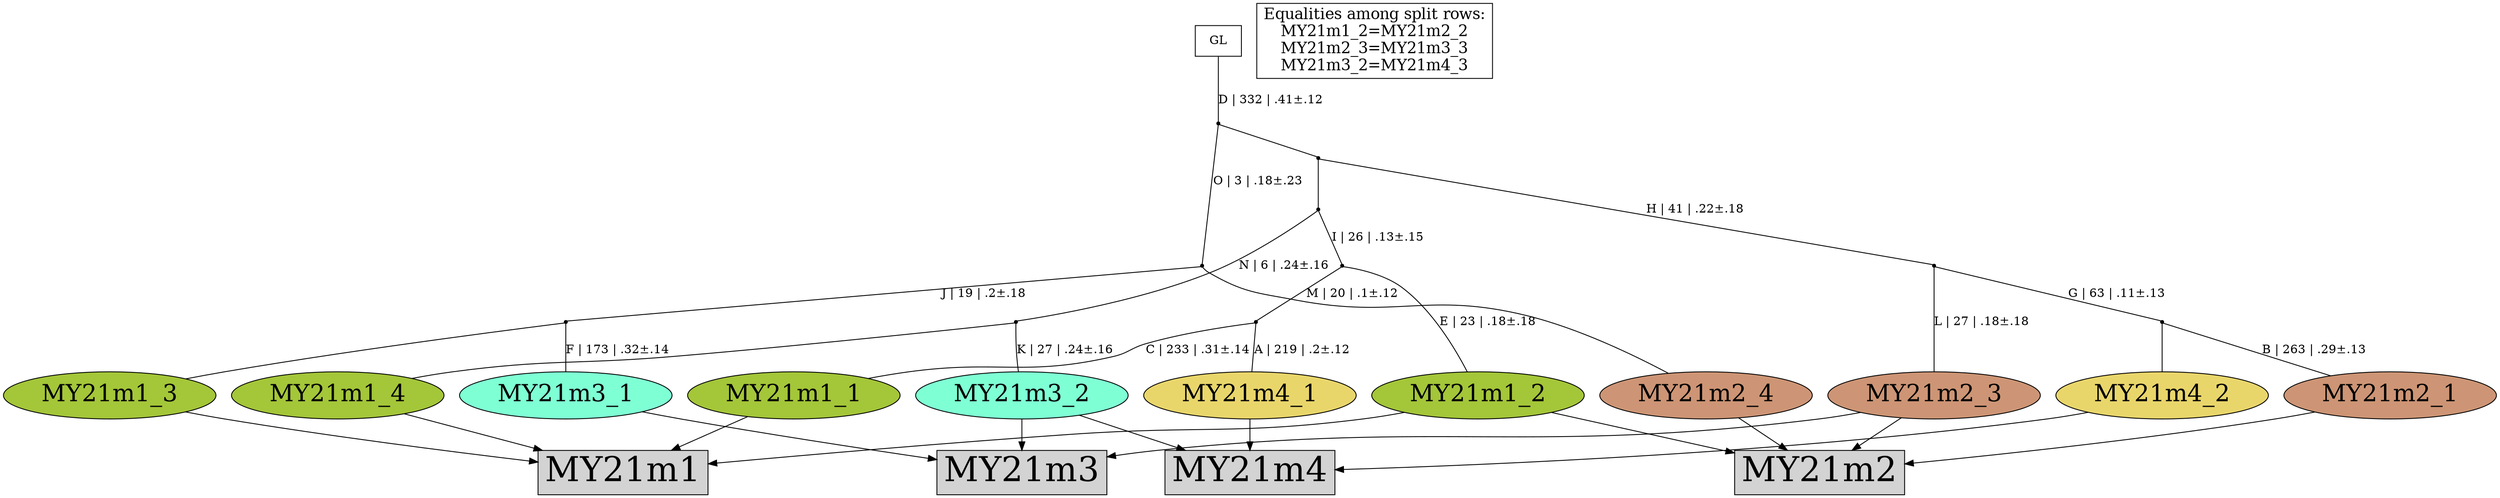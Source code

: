 digraph {
rowMY21m1[label="MY21m1",shape=box,style=filled,fontsize=40];
rowMY21m2[label="MY21m2",shape=box,style=filled,fontsize=40];
rowMY21m3[label="MY21m3",shape=box,style=filled,fontsize=40];
rowMY21m4[label="MY21m4",shape=box,style=filled,fontsize=40];
MY21m1_1[label="MY21m1_1",shape=oval,style=filled,fontsize=28,fillcolor="#a4c639"];
MY21m1_2[label="MY21m1_2",shape=oval,style=filled,fontsize=28,fillcolor="#a4c639"];
MY21m1_3[label="MY21m1_3",shape=oval,style=filled,fontsize=28,fillcolor="#a4c639"];
MY21m1_4[label="MY21m1_4",shape=oval,style=filled,fontsize=28,fillcolor="#a4c639"];
MY21m2_1[label="MY21m2_1",shape=oval,style=filled,fontsize=28,fillcolor="#cd9575"];
MY21m2_3[label="MY21m2_3",shape=oval,style=filled,fontsize=28,fillcolor="#cd9575"];
MY21m2_4[label="MY21m2_4",shape=oval,style=filled,fontsize=28,fillcolor="#cd9575"];
MY21m3_1[label="MY21m3_1",shape=oval,style=filled,fontsize=28,fillcolor="#7fffd4"];
MY21m3_2[label="MY21m3_2",shape=oval,style=filled,fontsize=28,fillcolor="#7fffd4"];
MY21m4_1[label="MY21m4_1",shape=oval,style=filled,fontsize=28,fillcolor="#e9d66b"];
MY21m4_2[label="MY21m4_2",shape=oval,style=filled,fontsize=28,fillcolor="#e9d66b"];
MY21m1_1 -> rowMY21m1[arrowhead="normal"];
MY21m1_2 -> rowMY21m1[arrowhead="normal"];
MY21m1_3 -> rowMY21m1[arrowhead="normal"];
MY21m1_4 -> rowMY21m1[arrowhead="normal"];
MY21m2_1 -> rowMY21m2[arrowhead="normal"];
MY21m1_2 -> rowMY21m2[arrowhead="normal"];
MY21m2_3 -> rowMY21m2[arrowhead="normal"];
MY21m2_4 -> rowMY21m2[arrowhead="normal"];
MY21m3_1 -> rowMY21m3[arrowhead="normal"];
MY21m3_2 -> rowMY21m3[arrowhead="normal"];
MY21m2_3 -> rowMY21m3[arrowhead="normal"];
MY21m4_1 -> rowMY21m4[arrowhead="normal"];
MY21m4_2 -> rowMY21m4[arrowhead="normal"];
MY21m3_2 -> rowMY21m4[arrowhead="normal"];
{rank = same;MY21m1_1;MY21m1_2;MY21m1_3;MY21m1_4;MY21m2_1;MY21m2_3;MY21m2_4;MY21m3_1;MY21m3_2;MY21m4_1;MY21m4_2;}
legend[label="Equalities among split rows:
MY21m1_2=MY21m2_2
MY21m2_3=MY21m3_3
MY21m3_2=MY21m4_3
",shape=box,fontsize=18];
Int1[shape=point,style=filled,fillcolor=black,label=""];
Int1 -> MY21m2_1[arrowhead=none, label="B | 263 | .29±.13"];
Int1 -> MY21m4_2[arrowhead=none, label=""];
Int2[shape=point,style=filled,fillcolor=black,label=""];
Int2 -> MY21m1_3[arrowhead=none, label=""];
Int2 -> MY21m3_1[arrowhead=none, label="F | 173 | .32±.14"];
Int3[shape=point,style=filled,fillcolor=black,label=""];
Int3 -> MY21m1_1[arrowhead=none, label="C | 233 | .31±.14"];
Int3 -> MY21m4_1[arrowhead=none, label="A | 219 | .2±.12"];
Int4[shape=point,style=filled,fillcolor=black,label=""];
Int4 -> MY21m2_4[arrowhead=none, label=""];
Int4 -> Int2[arrowhead=none, label="J | 19 | .2±.18"];
Int5[shape=point,style=filled,fillcolor=black,label=""];
Int5 -> MY21m2_3[arrowhead=none, label="L | 27 | .18±.18"];
Int5 -> Int1[arrowhead=none, label="G | 63 | .11±.13"];
Int6[shape=point,style=filled,fillcolor=black,label=""];
Int6 -> MY21m1_4[arrowhead=none, label=""];
Int6 -> MY21m3_2[arrowhead=none, label="K | 27 | .24±.16"];
Int7[shape=point,style=filled,fillcolor=black,label=""];
Int7 -> MY21m1_2[arrowhead=none, label="E | 23 | .18±.18"];
Int7 -> Int3[arrowhead=none, label="M | 20 | .1±.12"];
Int8[shape=point,style=filled,fillcolor=black,label=""];
Int8 -> Int6[arrowhead=none, label="N | 6 | .24±.16"];
Int8 -> Int7[arrowhead=none, label="I | 26 | .13±.15"];
Int9[shape=point,style=filled,fillcolor=black,label=""];
Int9 -> Int5[arrowhead=none, label="H | 41 | .22±.18"];
Int9 -> Int8[arrowhead=none, label=""];
Int10[shape=point,style=filled,fillcolor=black,label=""];
Int10 -> Int4[arrowhead=none, label="O | 3 | .18±.23"];
Int10 -> Int9[arrowhead=none, label=""];
GL[label="GL",shape=box,style=filled,fillcolor=white];
GL -> Int10[arrowhead=none, label="D | 332 | .41±.12"];
}